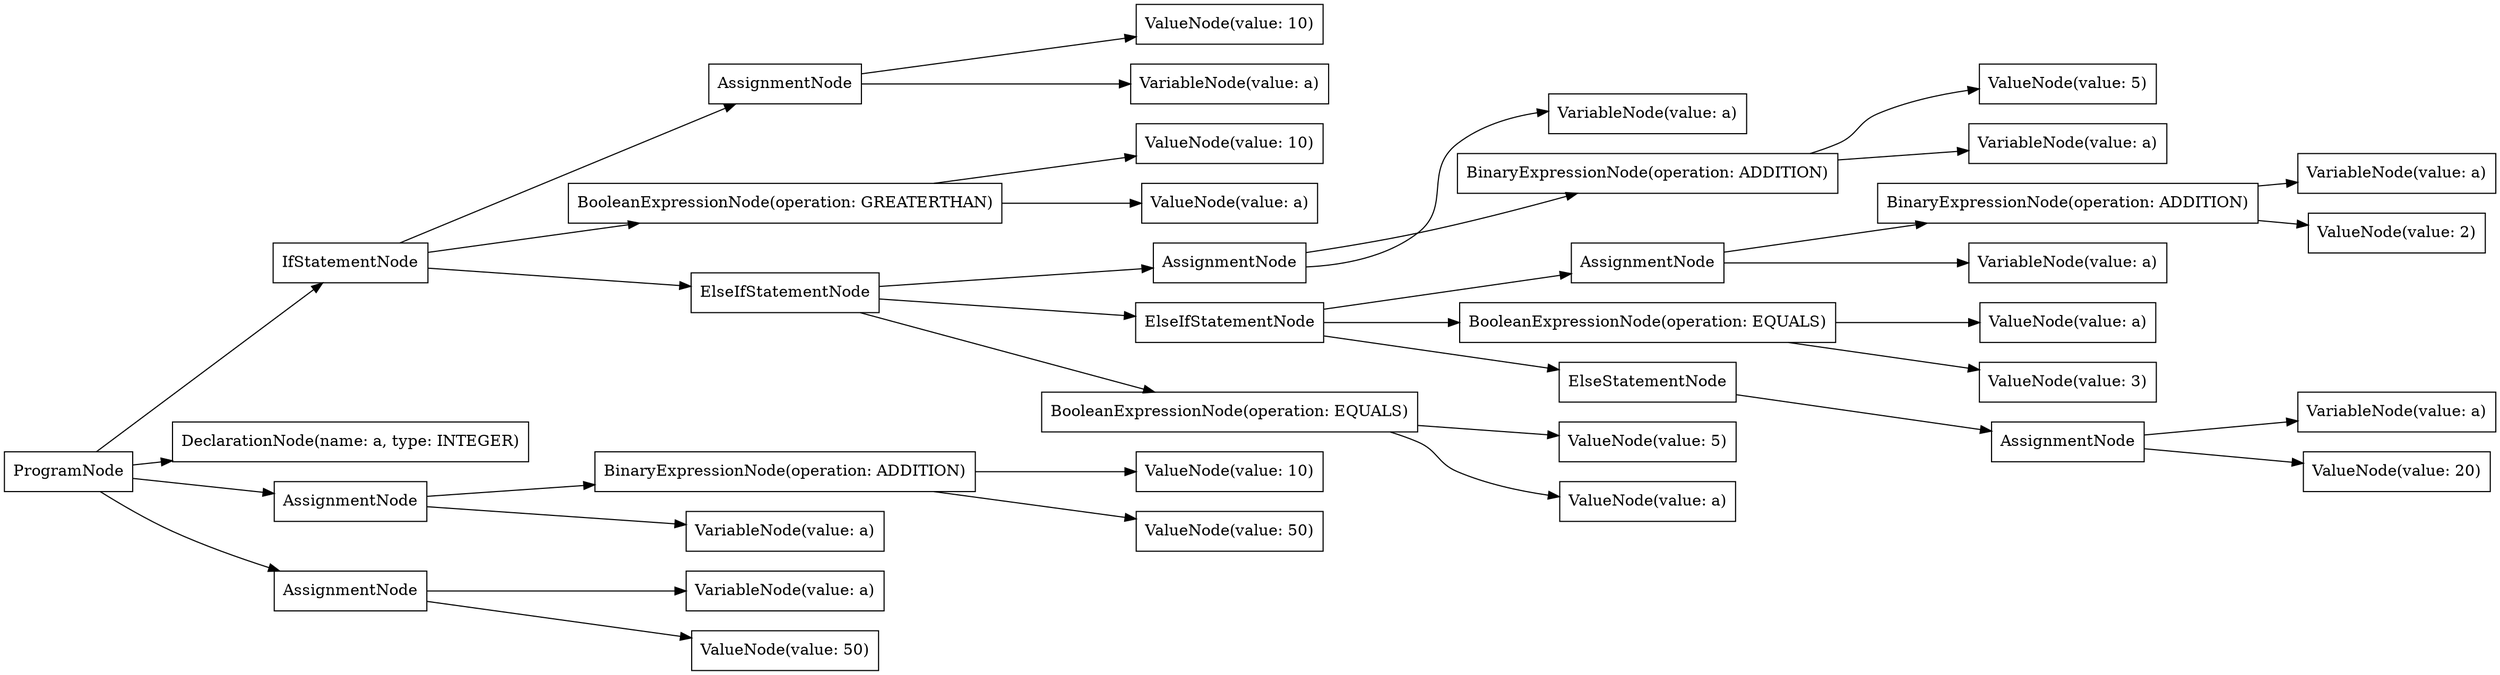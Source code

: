 digraph G {
rankdir=LR
"90fd186d-272e-4a06-9434-95bb418b86bc" [label="AssignmentNode" shape="box"];
"e4a46fac-3f3a-49f0-bf66-225119cf31f9" [label="ValueNode(value: 10)" shape="box"];
"c3f9bd23-078f-4161-99a2-3935e59c267c" [label="ValueNode(value: a)" shape="box"];
"fc83b29a-f0cb-4c65-9d9a-b74ca793ab71" [label="VariableNode(value: a)" shape="box"];
"8465b24d-6f0a-490e-8b81-e54bf00125a3" [label="ValueNode(value: 10)" shape="box"];
"db64ea68-6483-4d9f-97c1-388c4bcc3994" [label="IfStatementNode" shape="box"];
"6042b251-992d-446b-a8f6-15259a7f52fc" [label="ElseIfStatementNode" shape="box"];
"4018caae-64ed-4927-b6d3-531028d2902a" [label="VariableNode(value: a)" shape="box"];
"8fa585d2-30ce-4188-9a7a-0d42034639c8" [label="BinaryExpressionNode(operation: ADDITION)" shape="box"];
"735a5446-5cac-4fb8-b584-469e3f3e5ee4" [label="AssignmentNode" shape="box"];
"0af10def-c58b-44b0-be4c-316f6bc0d6cf" [label="AssignmentNode" shape="box"];
"38cb381e-4da3-451a-a131-1d768a351194" [label="BooleanExpressionNode(operation: GREATERTHAN)" shape="box"];
"821b26b1-5073-4915-a6dd-620bff23f035" [label="AssignmentNode" shape="box"];
"81d84736-912f-4313-baaf-b3b3b7985b59" [label="ValueNode(value: 5)" shape="box"];
"035dafd2-e7cf-4bc6-8b31-75d387db81f0" [label="ValueNode(value: 10)" shape="box"];
"91f095ba-96eb-4870-9729-b85c93c7b570" [label="ValueNode(value: 20)" shape="box"];
"6f19cb72-3dea-419b-9062-4eb07234cf69" [label="VariableNode(value: a)" shape="box"];
"98854cd1-975c-46cd-b654-34b77aa6e5d7" [label="DeclarationNode(name: a, type: INTEGER)" shape="box"];
"1c104e9b-3023-44ad-acd7-eb2b085483ba" [label="ValueNode(value: a)" shape="box"];
"37518bef-31df-48dd-9457-ad4f3b446939" [label="ValueNode(value: 3)" shape="box"];
"dc9f96f4-bb35-448d-b353-62d8a7fffa39" [label="ValueNode(value: 50)" shape="box"];
"618b97cc-b779-472f-82f3-b1b75547d6f2" [label="ElseIfStatementNode" shape="box"];
"22ecc208-b33a-4ad6-bfa8-bf34211d7a69" [label="AssignmentNode" shape="box"];
"bfe1db83-447d-4caf-af10-483ae6d4f22f" [label="ValueNode(value: 5)" shape="box"];
"0ca705a2-6999-4a45-b9e2-0616a1711efe" [label="VariableNode(value: a)" shape="box"];
"562bc62a-5eae-4494-80dc-00c3acd8e1df" [label="BinaryExpressionNode(operation: ADDITION)" shape="box"];
"d6ff30d7-cef4-4bff-826e-3f9b9164a7d6" [label="BooleanExpressionNode(operation: EQUALS)" shape="box"];
"8bc4516c-54c5-4fe4-b27d-f86966e30917" [label="ValueNode(value: a)" shape="box"];
"97c9109a-7715-499e-a81c-e04b0ac9e1ac" [label="AssignmentNode" shape="box"];
"55e80f82-5ff7-4c1d-b239-2c806a772b24" [label="VariableNode(value: a)" shape="box"];
"78febb97-8d00-47cc-9b56-d92babe24855" [label="ElseStatementNode" shape="box"];
"44b2baf7-815b-457f-a6a4-b30a573b4085" [label="ValueNode(value: 2)" shape="box"];
"c3ab13b0-3954-4255-a0af-3557fb44f312" [label="BinaryExpressionNode(operation: ADDITION)" shape="box"];
"f54148aa-2d2b-48c9-8002-2a82e60a73f7" [label="VariableNode(value: a)" shape="box"];
"1ec8706b-2fe5-43c2-84c9-8a044a46d438" [label="ValueNode(value: 50)" shape="box"];
"c233b87a-1426-4b51-ae70-6193b622d044" [label="ProgramNode" shape="box"];
"97a5e8ff-efdf-4a1b-928c-4286efb04559" [label="BooleanExpressionNode(operation: EQUALS)" shape="box"];
"7d1c9fcb-895e-4543-9825-cb818c8c8e9c" [label="VariableNode(value: a)" shape="box"];
"41ca5ae6-8234-4a4c-8a15-69be07cd694d" [label="VariableNode(value: a)" shape="box"];
"c233b87a-1426-4b51-ae70-6193b622d044" -> "98854cd1-975c-46cd-b654-34b77aa6e5d7";
"c233b87a-1426-4b51-ae70-6193b622d044" -> "97c9109a-7715-499e-a81c-e04b0ac9e1ac";
"97c9109a-7715-499e-a81c-e04b0ac9e1ac" -> "55e80f82-5ff7-4c1d-b239-2c806a772b24";
"97c9109a-7715-499e-a81c-e04b0ac9e1ac" -> "1ec8706b-2fe5-43c2-84c9-8a044a46d438";
"c233b87a-1426-4b51-ae70-6193b622d044" -> "db64ea68-6483-4d9f-97c1-388c4bcc3994";
"db64ea68-6483-4d9f-97c1-388c4bcc3994" -> "38cb381e-4da3-451a-a131-1d768a351194";
"38cb381e-4da3-451a-a131-1d768a351194" -> "8bc4516c-54c5-4fe4-b27d-f86966e30917";
"38cb381e-4da3-451a-a131-1d768a351194" -> "8465b24d-6f0a-490e-8b81-e54bf00125a3";
"db64ea68-6483-4d9f-97c1-388c4bcc3994" -> "0af10def-c58b-44b0-be4c-316f6bc0d6cf";
"0af10def-c58b-44b0-be4c-316f6bc0d6cf" -> "4018caae-64ed-4927-b6d3-531028d2902a";
"0af10def-c58b-44b0-be4c-316f6bc0d6cf" -> "e4a46fac-3f3a-49f0-bf66-225119cf31f9";
"db64ea68-6483-4d9f-97c1-388c4bcc3994" -> "618b97cc-b779-472f-82f3-b1b75547d6f2";
"618b97cc-b779-472f-82f3-b1b75547d6f2" -> "97a5e8ff-efdf-4a1b-928c-4286efb04559";
"97a5e8ff-efdf-4a1b-928c-4286efb04559" -> "1c104e9b-3023-44ad-acd7-eb2b085483ba";
"97a5e8ff-efdf-4a1b-928c-4286efb04559" -> "81d84736-912f-4313-baaf-b3b3b7985b59";
"618b97cc-b779-472f-82f3-b1b75547d6f2" -> "90fd186d-272e-4a06-9434-95bb418b86bc";
"90fd186d-272e-4a06-9434-95bb418b86bc" -> "6f19cb72-3dea-419b-9062-4eb07234cf69";
"90fd186d-272e-4a06-9434-95bb418b86bc" -> "c3ab13b0-3954-4255-a0af-3557fb44f312";
"c3ab13b0-3954-4255-a0af-3557fb44f312" -> "41ca5ae6-8234-4a4c-8a15-69be07cd694d";
"c3ab13b0-3954-4255-a0af-3557fb44f312" -> "bfe1db83-447d-4caf-af10-483ae6d4f22f";
"618b97cc-b779-472f-82f3-b1b75547d6f2" -> "6042b251-992d-446b-a8f6-15259a7f52fc";
"6042b251-992d-446b-a8f6-15259a7f52fc" -> "d6ff30d7-cef4-4bff-826e-3f9b9164a7d6";
"d6ff30d7-cef4-4bff-826e-3f9b9164a7d6" -> "c3f9bd23-078f-4161-99a2-3935e59c267c";
"d6ff30d7-cef4-4bff-826e-3f9b9164a7d6" -> "37518bef-31df-48dd-9457-ad4f3b446939";
"6042b251-992d-446b-a8f6-15259a7f52fc" -> "821b26b1-5073-4915-a6dd-620bff23f035";
"821b26b1-5073-4915-a6dd-620bff23f035" -> "7d1c9fcb-895e-4543-9825-cb818c8c8e9c";
"821b26b1-5073-4915-a6dd-620bff23f035" -> "562bc62a-5eae-4494-80dc-00c3acd8e1df";
"562bc62a-5eae-4494-80dc-00c3acd8e1df" -> "0ca705a2-6999-4a45-b9e2-0616a1711efe";
"562bc62a-5eae-4494-80dc-00c3acd8e1df" -> "44b2baf7-815b-457f-a6a4-b30a573b4085";
"6042b251-992d-446b-a8f6-15259a7f52fc" -> "78febb97-8d00-47cc-9b56-d92babe24855";
"78febb97-8d00-47cc-9b56-d92babe24855" -> "735a5446-5cac-4fb8-b584-469e3f3e5ee4";
"735a5446-5cac-4fb8-b584-469e3f3e5ee4" -> "fc83b29a-f0cb-4c65-9d9a-b74ca793ab71";
"735a5446-5cac-4fb8-b584-469e3f3e5ee4" -> "91f095ba-96eb-4870-9729-b85c93c7b570";
"c233b87a-1426-4b51-ae70-6193b622d044" -> "22ecc208-b33a-4ad6-bfa8-bf34211d7a69";
"22ecc208-b33a-4ad6-bfa8-bf34211d7a69" -> "f54148aa-2d2b-48c9-8002-2a82e60a73f7";
"22ecc208-b33a-4ad6-bfa8-bf34211d7a69" -> "8fa585d2-30ce-4188-9a7a-0d42034639c8";
"8fa585d2-30ce-4188-9a7a-0d42034639c8" -> "035dafd2-e7cf-4bc6-8b31-75d387db81f0";
"8fa585d2-30ce-4188-9a7a-0d42034639c8" -> "dc9f96f4-bb35-448d-b353-62d8a7fffa39";
}